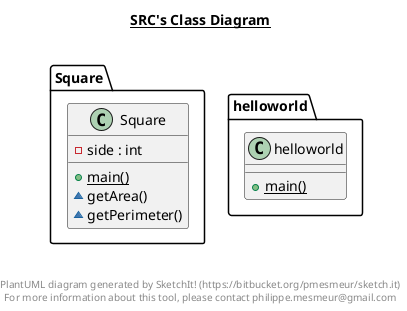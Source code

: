 @startuml

title __SRC's Class Diagram__\n

  namespace Square  {
    class Square {
        - side : int
        {static} + main()
        ~ getArea()
        ~ getPerimeter()
    }
  }
  

  namespace helloworld {
    class helloworld {
        {static} + main()
    }
  }
  



right footer


PlantUML diagram generated by SketchIt! (https://bitbucket.org/pmesmeur/sketch.it)
For more information about this tool, please contact philippe.mesmeur@gmail.com
endfooter

@enduml
